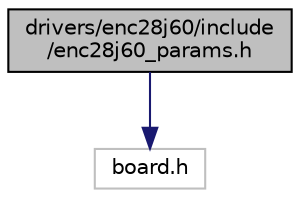 digraph "drivers/enc28j60/include/enc28j60_params.h"
{
 // LATEX_PDF_SIZE
  edge [fontname="Helvetica",fontsize="10",labelfontname="Helvetica",labelfontsize="10"];
  node [fontname="Helvetica",fontsize="10",shape=record];
  Node1 [label="drivers/enc28j60/include\l/enc28j60_params.h",height=0.2,width=0.4,color="black", fillcolor="grey75", style="filled", fontcolor="black",tooltip="Default configuration for the ENC28J60 driver."];
  Node1 -> Node2 [color="midnightblue",fontsize="10",style="solid",fontname="Helvetica"];
  Node2 [label="board.h",height=0.2,width=0.4,color="grey75", fillcolor="white", style="filled",tooltip=" "];
}
